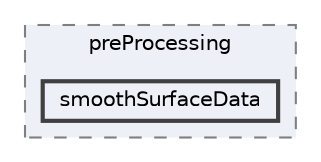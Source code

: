 digraph "applications/utilities/preProcessing/smoothSurfaceData"
{
 // LATEX_PDF_SIZE
  bgcolor="transparent";
  edge [fontname=Helvetica,fontsize=10,labelfontname=Helvetica,labelfontsize=10];
  node [fontname=Helvetica,fontsize=10,shape=box,height=0.2,width=0.4];
  compound=true
  subgraph clusterdir_2cb9088fcfa5d85f3ea0b5a37d6be287 {
    graph [ bgcolor="#edf0f7", pencolor="grey50", label="preProcessing", fontname=Helvetica,fontsize=10 style="filled,dashed", URL="dir_2cb9088fcfa5d85f3ea0b5a37d6be287.html",tooltip=""]
  dir_793b6a8c218d999c31c2a6e7a4cd40f4 [label="smoothSurfaceData", fillcolor="#edf0f7", color="grey25", style="filled,bold", URL="dir_793b6a8c218d999c31c2a6e7a4cd40f4.html",tooltip=""];
  }
}
